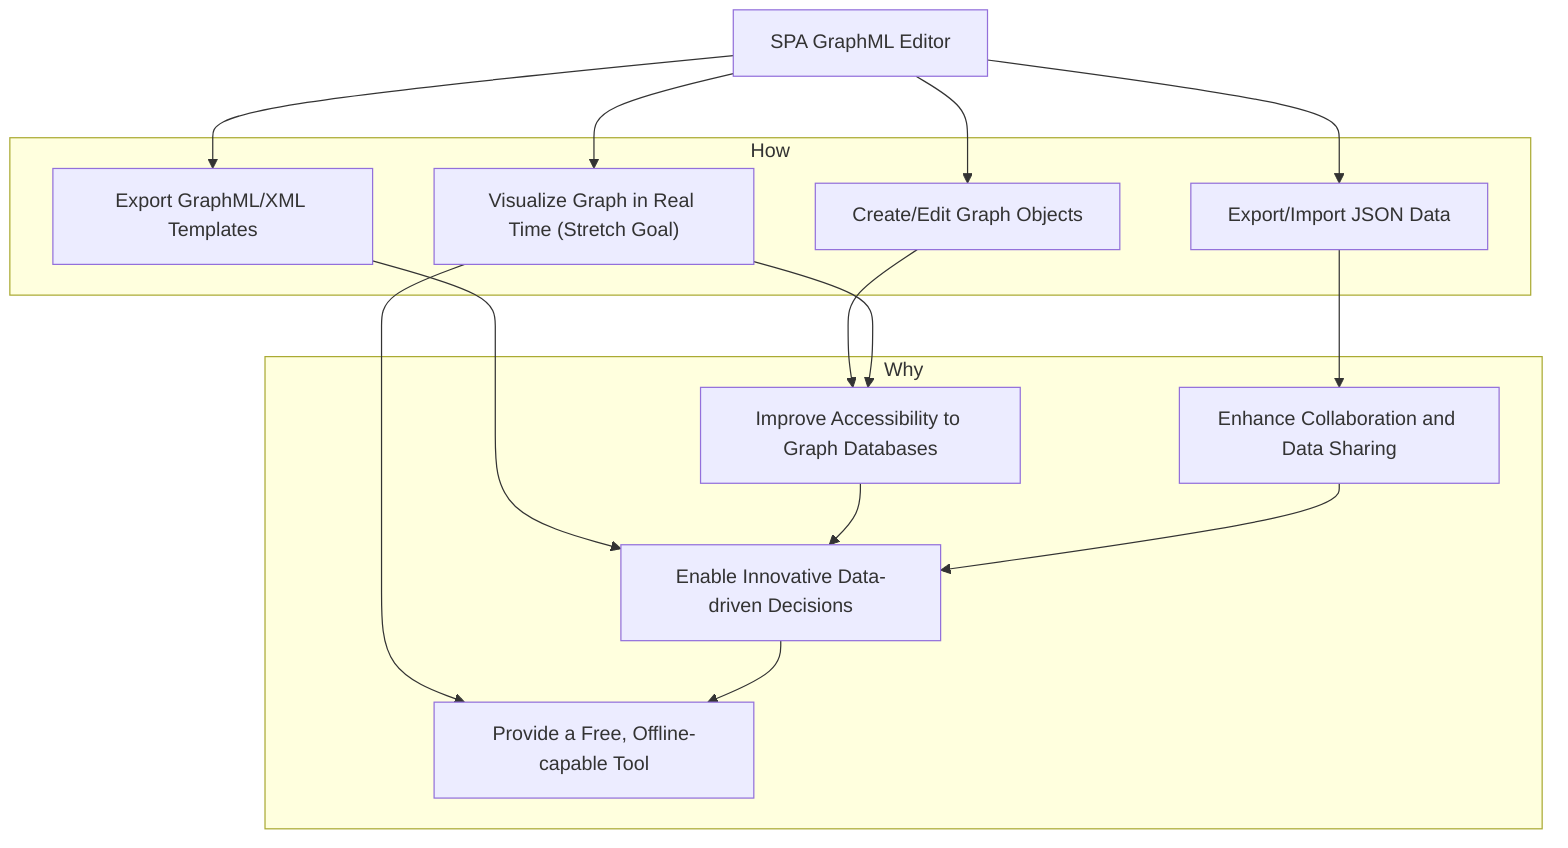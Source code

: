 graph TD

A[SPA GraphML Editor]

subgraph How
B["Create/Edit Graph Objects"]
C["Export/Import JSON Data"]
D["Export GraphML/XML Templates"]
E["Visualize Graph in Real Time (Stretch Goal)"]
end

subgraph Why
F["Improve Accessibility to Graph Databases"]
G["Enhance Collaboration and Data Sharing"]
H["Enable Innovative Data-driven Decisions"]
I["Provide a Free, Offline-capable Tool"]
end

A --> B
A --> C
A --> D
A --> E

B --> F
C --> G
D --> H
E --> F
E --> I

F --> H
G --> H
H --> I